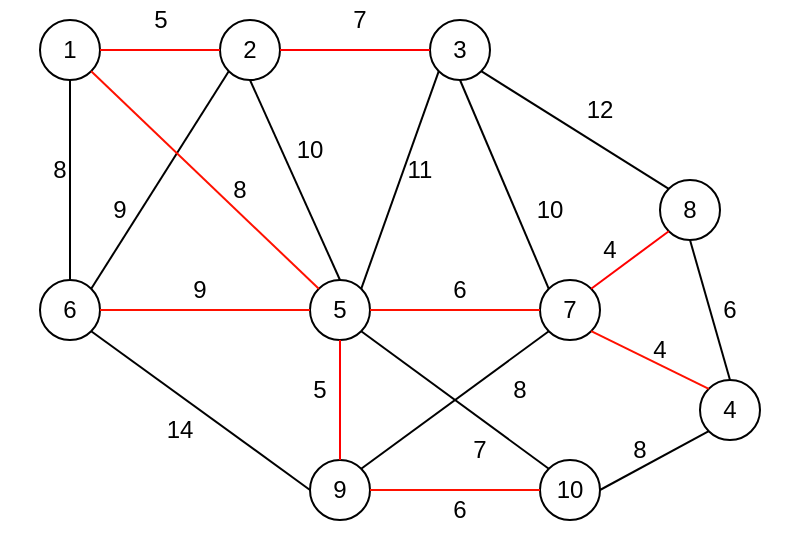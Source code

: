 <mxfile version="18.2.0" type="device"><diagram id="PuE3QbGe_W5SUu1DEveg" name="Page-1"><mxGraphModel dx="1108" dy="492" grid="1" gridSize="10" guides="1" tooltips="1" connect="1" arrows="1" fold="1" page="1" pageScale="1" pageWidth="850" pageHeight="1100" math="0" shadow="0"><root><mxCell id="0"/><mxCell id="1" parent="0"/><mxCell id="YFqW4PbKizqqtgrod2p6-241" value="1" style="ellipse;whiteSpace=wrap;html=1;aspect=fixed;" parent="1" vertex="1"><mxGeometry x="200" y="50" width="30" height="30" as="geometry"/></mxCell><mxCell id="YFqW4PbKizqqtgrod2p6-242" value="6" style="ellipse;whiteSpace=wrap;html=1;aspect=fixed;" parent="1" vertex="1"><mxGeometry x="200" y="180" width="30" height="30" as="geometry"/></mxCell><mxCell id="YFqW4PbKizqqtgrod2p6-243" value="9" style="ellipse;whiteSpace=wrap;html=1;aspect=fixed;" parent="1" vertex="1"><mxGeometry x="335" y="270" width="30" height="30" as="geometry"/></mxCell><mxCell id="YFqW4PbKizqqtgrod2p6-244" value="5" style="ellipse;whiteSpace=wrap;html=1;aspect=fixed;" parent="1" vertex="1"><mxGeometry x="335" y="180" width="30" height="30" as="geometry"/></mxCell><mxCell id="YFqW4PbKizqqtgrod2p6-245" value="8" style="ellipse;whiteSpace=wrap;html=1;aspect=fixed;" parent="1" vertex="1"><mxGeometry x="510" y="130" width="30" height="30" as="geometry"/></mxCell><mxCell id="YFqW4PbKizqqtgrod2p6-246" value="7" style="ellipse;whiteSpace=wrap;html=1;aspect=fixed;" parent="1" vertex="1"><mxGeometry x="450" y="180" width="30" height="30" as="geometry"/></mxCell><mxCell id="YFqW4PbKizqqtgrod2p6-247" value="4" style="ellipse;whiteSpace=wrap;html=1;aspect=fixed;" parent="1" vertex="1"><mxGeometry x="530" y="230" width="30" height="30" as="geometry"/></mxCell><mxCell id="YFqW4PbKizqqtgrod2p6-248" value="2" style="ellipse;whiteSpace=wrap;html=1;aspect=fixed;" parent="1" vertex="1"><mxGeometry x="290" y="50" width="30" height="30" as="geometry"/></mxCell><mxCell id="YFqW4PbKizqqtgrod2p6-249" value="10" style="ellipse;whiteSpace=wrap;html=1;aspect=fixed;" parent="1" vertex="1"><mxGeometry x="450" y="270" width="30" height="30" as="geometry"/></mxCell><mxCell id="YFqW4PbKizqqtgrod2p6-250" value="3" style="ellipse;whiteSpace=wrap;html=1;aspect=fixed;" parent="1" vertex="1"><mxGeometry x="395" y="50" width="30" height="30" as="geometry"/></mxCell><mxCell id="YFqW4PbKizqqtgrod2p6-253" value="" style="endArrow=none;html=1;rounded=0;entryX=0;entryY=0.5;entryDx=0;entryDy=0;exitX=1;exitY=0.5;exitDx=0;exitDy=0;strokeColor=#FF1100;" parent="1" source="YFqW4PbKizqqtgrod2p6-243" target="YFqW4PbKizqqtgrod2p6-249" edge="1"><mxGeometry width="50" height="50" relative="1" as="geometry"><mxPoint x="400" y="360" as="sourcePoint"/><mxPoint x="450" y="310" as="targetPoint"/></mxGeometry></mxCell><mxCell id="YFqW4PbKizqqtgrod2p6-254" value="" style="endArrow=none;html=1;rounded=0;entryX=0.5;entryY=1;entryDx=0;entryDy=0;exitX=0.5;exitY=0;exitDx=0;exitDy=0;strokeColor=#FF0000;" parent="1" source="YFqW4PbKizqqtgrod2p6-243" target="YFqW4PbKizqqtgrod2p6-244" edge="1"><mxGeometry width="50" height="50" relative="1" as="geometry"><mxPoint x="260" y="430" as="sourcePoint"/><mxPoint x="310" y="380" as="targetPoint"/></mxGeometry></mxCell><mxCell id="YFqW4PbKizqqtgrod2p6-255" value="" style="endArrow=none;html=1;rounded=0;entryX=0;entryY=0.5;entryDx=0;entryDy=0;exitX=1;exitY=0.5;exitDx=0;exitDy=0;strokeColor=#FF1100;" parent="1" source="YFqW4PbKizqqtgrod2p6-244" target="YFqW4PbKizqqtgrod2p6-246" edge="1"><mxGeometry width="50" height="50" relative="1" as="geometry"><mxPoint x="270" y="440" as="sourcePoint"/><mxPoint x="320" y="390" as="targetPoint"/></mxGeometry></mxCell><mxCell id="YFqW4PbKizqqtgrod2p6-256" value="" style="endArrow=none;html=1;rounded=0;entryX=0;entryY=0.5;entryDx=0;entryDy=0;exitX=1;exitY=0.5;exitDx=0;exitDy=0;strokeColor=#FF1100;" parent="1" source="YFqW4PbKizqqtgrod2p6-242" target="YFqW4PbKizqqtgrod2p6-244" edge="1"><mxGeometry width="50" height="50" relative="1" as="geometry"><mxPoint x="280" y="450" as="sourcePoint"/><mxPoint x="290" y="350" as="targetPoint"/></mxGeometry></mxCell><mxCell id="YFqW4PbKizqqtgrod2p6-257" value="" style="endArrow=none;html=1;rounded=0;entryX=0;entryY=1;entryDx=0;entryDy=0;exitX=1;exitY=0;exitDx=0;exitDy=0;strokeColor=#FF0000;" parent="1" source="YFqW4PbKizqqtgrod2p6-246" target="YFqW4PbKizqqtgrod2p6-245" edge="1"><mxGeometry width="50" height="50" relative="1" as="geometry"><mxPoint x="290" y="460" as="sourcePoint"/><mxPoint x="340" y="410" as="targetPoint"/></mxGeometry></mxCell><mxCell id="YFqW4PbKizqqtgrod2p6-258" value="" style="endArrow=none;html=1;rounded=0;exitX=0;exitY=0.5;exitDx=0;exitDy=0;fillColor=#FF0808;strokeColor=#FF0000;" parent="1" source="YFqW4PbKizqqtgrod2p6-250" target="YFqW4PbKizqqtgrod2p6-248" edge="1"><mxGeometry width="50" height="50" relative="1" as="geometry"><mxPoint x="390" y="80" as="sourcePoint"/><mxPoint x="160" y="120" as="targetPoint"/></mxGeometry></mxCell><mxCell id="YFqW4PbKizqqtgrod2p6-259" value="" style="endArrow=none;html=1;rounded=0;entryX=1;entryY=0.5;entryDx=0;entryDy=0;exitX=0;exitY=0.5;exitDx=0;exitDy=0;fillColor=#FF2200;strokeColor=#FF0800;" parent="1" source="YFqW4PbKizqqtgrod2p6-248" target="YFqW4PbKizqqtgrod2p6-241" edge="1"><mxGeometry width="50" height="50" relative="1" as="geometry"><mxPoint x="310" y="480" as="sourcePoint"/><mxPoint x="360" y="430" as="targetPoint"/></mxGeometry></mxCell><mxCell id="YFqW4PbKizqqtgrod2p6-260" value="" style="endArrow=none;html=1;rounded=0;entryX=0.5;entryY=1;entryDx=0;entryDy=0;" parent="1" source="YFqW4PbKizqqtgrod2p6-242" target="YFqW4PbKizqqtgrod2p6-241" edge="1"><mxGeometry width="50" height="50" relative="1" as="geometry"><mxPoint x="320" y="490" as="sourcePoint"/><mxPoint x="370" y="440" as="targetPoint"/></mxGeometry></mxCell><mxCell id="YFqW4PbKizqqtgrod2p6-261" value="" style="endArrow=none;html=1;rounded=0;entryX=1;entryY=1;entryDx=0;entryDy=0;exitX=0;exitY=0;exitDx=0;exitDy=0;" parent="1" source="YFqW4PbKizqqtgrod2p6-245" target="YFqW4PbKizqqtgrod2p6-250" edge="1"><mxGeometry width="50" height="50" relative="1" as="geometry"><mxPoint x="330" y="500" as="sourcePoint"/><mxPoint x="380" y="450" as="targetPoint"/></mxGeometry></mxCell><mxCell id="YFqW4PbKizqqtgrod2p6-262" value="" style="endArrow=none;html=1;rounded=0;entryX=0;entryY=1;entryDx=0;entryDy=0;exitX=1;exitY=0.5;exitDx=0;exitDy=0;" parent="1" source="YFqW4PbKizqqtgrod2p6-249" target="YFqW4PbKizqqtgrod2p6-247" edge="1"><mxGeometry width="50" height="50" relative="1" as="geometry"><mxPoint x="340" y="510" as="sourcePoint"/><mxPoint x="390" y="460" as="targetPoint"/></mxGeometry></mxCell><mxCell id="YFqW4PbKizqqtgrod2p6-272" value="" style="endArrow=none;html=1;rounded=0;entryX=0;entryY=1;entryDx=0;entryDy=0;exitX=1;exitY=0;exitDx=0;exitDy=0;" parent="1" source="YFqW4PbKizqqtgrod2p6-242" target="YFqW4PbKizqqtgrod2p6-248" edge="1"><mxGeometry width="50" height="50" relative="1" as="geometry"><mxPoint x="70" y="240" as="sourcePoint"/><mxPoint x="120" y="200" as="targetPoint"/></mxGeometry></mxCell><mxCell id="YFqW4PbKizqqtgrod2p6-273" value="" style="endArrow=none;html=1;rounded=0;entryX=0;entryY=1;entryDx=0;entryDy=0;exitX=1;exitY=0;exitDx=0;exitDy=0;" parent="1" source="YFqW4PbKizqqtgrod2p6-244" target="YFqW4PbKizqqtgrod2p6-250" edge="1"><mxGeometry width="50" height="50" relative="1" as="geometry"><mxPoint x="80" y="250" as="sourcePoint"/><mxPoint x="130" y="200" as="targetPoint"/></mxGeometry></mxCell><mxCell id="YFqW4PbKizqqtgrod2p6-274" value="" style="endArrow=none;html=1;rounded=0;entryX=1;entryY=1;entryDx=0;entryDy=0;exitX=0;exitY=0;exitDx=0;exitDy=0;strokeColor=#FF1100;" parent="1" source="YFqW4PbKizqqtgrod2p6-244" target="YFqW4PbKizqqtgrod2p6-241" edge="1"><mxGeometry width="50" height="50" relative="1" as="geometry"><mxPoint x="90" y="260" as="sourcePoint"/><mxPoint x="140" y="210" as="targetPoint"/></mxGeometry></mxCell><mxCell id="YFqW4PbKizqqtgrod2p6-275" value="" style="endArrow=none;html=1;rounded=0;entryX=0;entryY=0;entryDx=0;entryDy=0;exitX=1;exitY=1;exitDx=0;exitDy=0;strokeColor=#FF1100;" parent="1" source="YFqW4PbKizqqtgrod2p6-246" target="YFqW4PbKizqqtgrod2p6-247" edge="1"><mxGeometry width="50" height="50" relative="1" as="geometry"><mxPoint x="480" y="240" as="sourcePoint"/><mxPoint x="150" y="220" as="targetPoint"/></mxGeometry></mxCell><mxCell id="YFqW4PbKizqqtgrod2p6-276" value="" style="endArrow=none;html=1;rounded=0;entryX=0;entryY=0;entryDx=0;entryDy=0;exitX=1;exitY=1;exitDx=0;exitDy=0;" parent="1" source="YFqW4PbKizqqtgrod2p6-244" target="YFqW4PbKizqqtgrod2p6-249" edge="1"><mxGeometry width="50" height="50" relative="1" as="geometry"><mxPoint x="110" y="280" as="sourcePoint"/><mxPoint x="160" y="230" as="targetPoint"/></mxGeometry></mxCell><mxCell id="YFqW4PbKizqqtgrod2p6-277" value="" style="endArrow=none;html=1;rounded=0;entryX=1;entryY=1;entryDx=0;entryDy=0;exitX=0;exitY=0.5;exitDx=0;exitDy=0;" parent="1" source="YFqW4PbKizqqtgrod2p6-243" target="YFqW4PbKizqqtgrod2p6-242" edge="1"><mxGeometry width="50" height="50" relative="1" as="geometry"><mxPoint x="120" y="290" as="sourcePoint"/><mxPoint x="170" y="240" as="targetPoint"/></mxGeometry></mxCell><mxCell id="YFqW4PbKizqqtgrod2p6-278" value="" style="endArrow=none;html=1;rounded=0;entryX=0.5;entryY=1;entryDx=0;entryDy=0;exitX=0;exitY=0;exitDx=0;exitDy=0;" parent="1" source="YFqW4PbKizqqtgrod2p6-246" target="YFqW4PbKizqqtgrod2p6-250" edge="1"><mxGeometry width="50" height="50" relative="1" as="geometry"><mxPoint x="130" y="300" as="sourcePoint"/><mxPoint x="180" y="250" as="targetPoint"/></mxGeometry></mxCell><mxCell id="YFqW4PbKizqqtgrod2p6-279" value="" style="endArrow=none;html=1;rounded=0;entryX=1;entryY=0;entryDx=0;entryDy=0;exitX=0;exitY=1;exitDx=0;exitDy=0;" parent="1" source="YFqW4PbKizqqtgrod2p6-246" target="YFqW4PbKizqqtgrod2p6-243" edge="1"><mxGeometry width="50" height="50" relative="1" as="geometry"><mxPoint x="140" y="310" as="sourcePoint"/><mxPoint x="190" y="260" as="targetPoint"/></mxGeometry></mxCell><mxCell id="YFqW4PbKizqqtgrod2p6-280" value="" style="endArrow=none;html=1;rounded=0;entryX=0.5;entryY=0;entryDx=0;entryDy=0;exitX=0.5;exitY=1;exitDx=0;exitDy=0;" parent="1" source="YFqW4PbKizqqtgrod2p6-245" target="YFqW4PbKizqqtgrod2p6-247" edge="1"><mxGeometry width="50" height="50" relative="1" as="geometry"><mxPoint x="150" y="320" as="sourcePoint"/><mxPoint x="200" y="270" as="targetPoint"/></mxGeometry></mxCell><mxCell id="YFqW4PbKizqqtgrod2p6-281" value="" style="endArrow=none;html=1;rounded=0;exitX=0.5;exitY=1;exitDx=0;exitDy=0;entryX=0.5;entryY=0;entryDx=0;entryDy=0;" parent="1" source="YFqW4PbKizqqtgrod2p6-248" target="YFqW4PbKizqqtgrod2p6-244" edge="1"><mxGeometry width="50" height="50" relative="1" as="geometry"><mxPoint x="160" y="330" as="sourcePoint"/><mxPoint x="210" y="280" as="targetPoint"/></mxGeometry></mxCell><mxCell id="YFqW4PbKizqqtgrod2p6-284" value="6" style="text;html=1;strokeColor=none;fillColor=none;align=center;verticalAlign=middle;whiteSpace=wrap;rounded=0;" parent="1" vertex="1"><mxGeometry x="380" y="280" width="60" height="30" as="geometry"/></mxCell><mxCell id="YFqW4PbKizqqtgrod2p6-285" value="5" style="text;html=1;strokeColor=none;fillColor=none;align=center;verticalAlign=middle;whiteSpace=wrap;rounded=0;" parent="1" vertex="1"><mxGeometry x="310" y="220" width="60" height="30" as="geometry"/></mxCell><mxCell id="YFqW4PbKizqqtgrod2p6-286" value="7" style="text;html=1;strokeColor=none;fillColor=none;align=center;verticalAlign=middle;whiteSpace=wrap;rounded=0;" parent="1" vertex="1"><mxGeometry x="390" y="250" width="60" height="30" as="geometry"/></mxCell><mxCell id="YFqW4PbKizqqtgrod2p6-287" value="8" style="text;html=1;strokeColor=none;fillColor=none;align=center;verticalAlign=middle;whiteSpace=wrap;rounded=0;" parent="1" vertex="1"><mxGeometry x="410" y="220" width="60" height="30" as="geometry"/></mxCell><mxCell id="YFqW4PbKizqqtgrod2p6-288" value="8" style="text;html=1;strokeColor=none;fillColor=none;align=center;verticalAlign=middle;whiteSpace=wrap;rounded=0;" parent="1" vertex="1"><mxGeometry x="470" y="250" width="60" height="30" as="geometry"/></mxCell><mxCell id="YFqW4PbKizqqtgrod2p6-289" value="9" style="text;html=1;strokeColor=none;fillColor=none;align=center;verticalAlign=middle;whiteSpace=wrap;rounded=0;" parent="1" vertex="1"><mxGeometry x="210" y="130" width="60" height="30" as="geometry"/></mxCell><mxCell id="YFqW4PbKizqqtgrod2p6-290" value="8" style="text;html=1;strokeColor=none;fillColor=none;align=center;verticalAlign=middle;whiteSpace=wrap;rounded=0;" parent="1" vertex="1"><mxGeometry x="270" y="120" width="60" height="30" as="geometry"/></mxCell><mxCell id="YFqW4PbKizqqtgrod2p6-291" value="6" style="text;html=1;strokeColor=none;fillColor=none;align=center;verticalAlign=middle;whiteSpace=wrap;rounded=0;" parent="1" vertex="1"><mxGeometry x="380" y="175" width="60" height="20" as="geometry"/></mxCell><mxCell id="YFqW4PbKizqqtgrod2p6-292" value="14" style="text;html=1;strokeColor=none;fillColor=none;align=center;verticalAlign=middle;whiteSpace=wrap;rounded=0;" parent="1" vertex="1"><mxGeometry x="240" y="240" width="60" height="30" as="geometry"/></mxCell><mxCell id="YFqW4PbKizqqtgrod2p6-293" value="9" style="text;html=1;strokeColor=none;fillColor=none;align=center;verticalAlign=middle;whiteSpace=wrap;rounded=0;" parent="1" vertex="1"><mxGeometry x="250" y="170" width="60" height="30" as="geometry"/></mxCell><mxCell id="YFqW4PbKizqqtgrod2p6-294" value="8" style="text;html=1;strokeColor=none;fillColor=none;align=center;verticalAlign=middle;whiteSpace=wrap;rounded=0;" parent="1" vertex="1"><mxGeometry x="180" y="110" width="60" height="30" as="geometry"/></mxCell><mxCell id="YFqW4PbKizqqtgrod2p6-295" value="10" style="text;html=1;strokeColor=none;fillColor=none;align=center;verticalAlign=middle;whiteSpace=wrap;rounded=0;" parent="1" vertex="1"><mxGeometry x="305" y="100" width="60" height="30" as="geometry"/></mxCell><mxCell id="YFqW4PbKizqqtgrod2p6-296" value="11" style="text;html=1;strokeColor=none;fillColor=none;align=center;verticalAlign=middle;whiteSpace=wrap;rounded=0;" parent="1" vertex="1"><mxGeometry x="360" y="110" width="60" height="30" as="geometry"/></mxCell><mxCell id="YFqW4PbKizqqtgrod2p6-297" value="4" style="text;html=1;strokeColor=none;fillColor=none;align=center;verticalAlign=middle;whiteSpace=wrap;rounded=0;" parent="1" vertex="1"><mxGeometry x="455" y="155" width="60" height="20" as="geometry"/></mxCell><mxCell id="YFqW4PbKizqqtgrod2p6-298" value="10" style="text;html=1;strokeColor=none;fillColor=none;align=center;verticalAlign=middle;whiteSpace=wrap;rounded=0;" parent="1" vertex="1"><mxGeometry x="425" y="130" width="60" height="30" as="geometry"/></mxCell><mxCell id="YFqW4PbKizqqtgrod2p6-299" value="6" style="text;html=1;strokeColor=none;fillColor=none;align=center;verticalAlign=middle;whiteSpace=wrap;rounded=0;" parent="1" vertex="1"><mxGeometry x="515" y="180" width="60" height="30" as="geometry"/></mxCell><mxCell id="YFqW4PbKizqqtgrod2p6-300" value="12" style="text;html=1;strokeColor=none;fillColor=none;align=center;verticalAlign=middle;whiteSpace=wrap;rounded=0;" parent="1" vertex="1"><mxGeometry x="450" y="80" width="60" height="30" as="geometry"/></mxCell><mxCell id="YFqW4PbKizqqtgrod2p6-301" value="7" style="text;html=1;strokeColor=none;fillColor=none;align=center;verticalAlign=middle;whiteSpace=wrap;rounded=0;" parent="1" vertex="1"><mxGeometry x="330" y="40" width="60" height="20" as="geometry"/></mxCell><mxCell id="2N0LWhTekFpFMwzRHroL-1" value="5" style="text;html=1;align=center;verticalAlign=middle;resizable=0;points=[];autosize=1;strokeColor=none;fillColor=none;" parent="1" vertex="1"><mxGeometry x="250" y="40" width="20" height="20" as="geometry"/></mxCell><mxCell id="mGTS2UAM8IbWJma7lJA7-6" value="4" style="text;html=1;strokeColor=none;fillColor=none;align=center;verticalAlign=middle;whiteSpace=wrap;rounded=0;" parent="1" vertex="1"><mxGeometry x="480" y="200" width="60" height="30" as="geometry"/></mxCell></root></mxGraphModel></diagram></mxfile>
